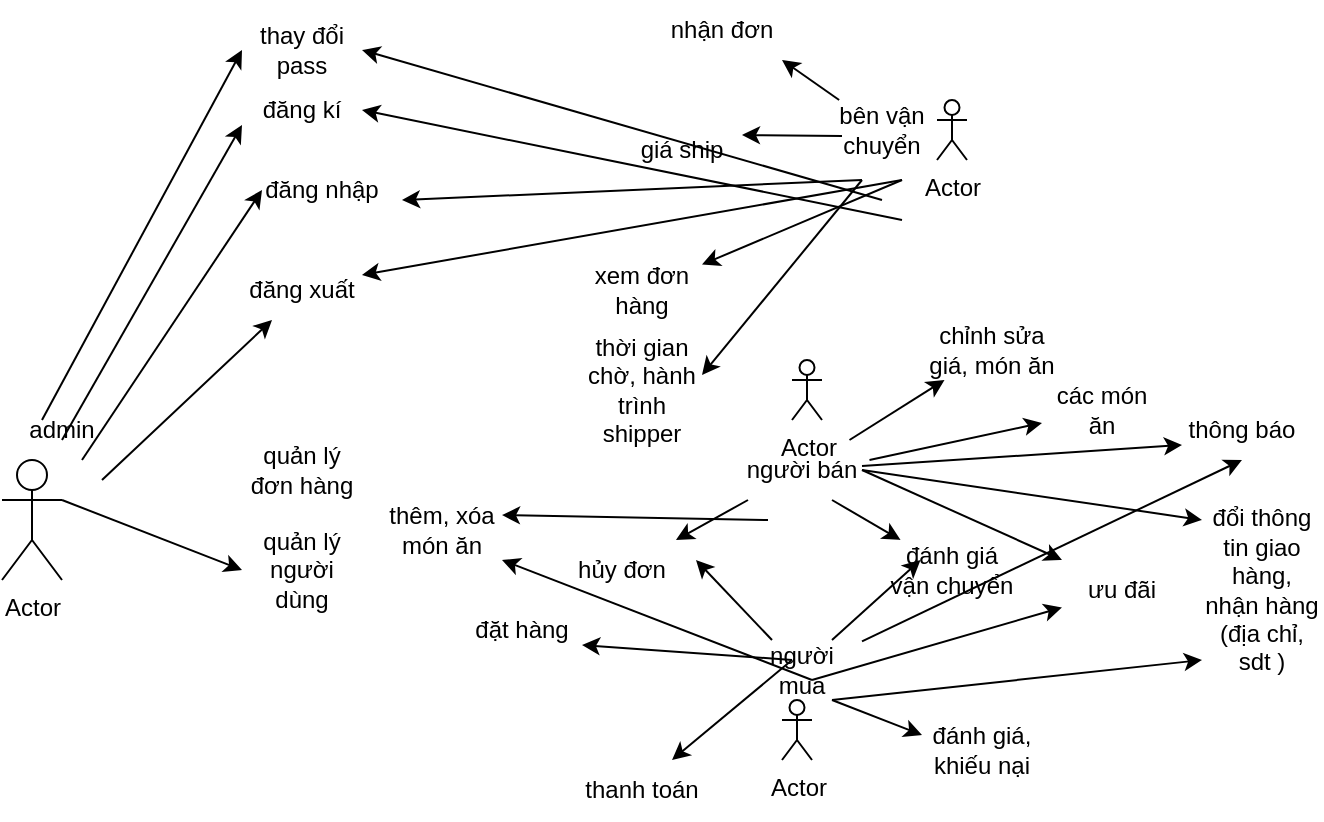 <mxfile version="20.3.0" type="github">
  <diagram id="2Pi7MrgcA7LMCikdGXTz" name="Page-1">
    <mxGraphModel dx="1278" dy="547" grid="1" gridSize="10" guides="1" tooltips="1" connect="1" arrows="1" fold="1" page="1" pageScale="1" pageWidth="850" pageHeight="1100" math="0" shadow="0">
      <root>
        <mxCell id="0" />
        <mxCell id="1" parent="0" />
        <mxCell id="2Qs-Xf4ScOnwQudl3gE1-1" value="admin" style="text;html=1;strokeColor=none;fillColor=none;align=center;verticalAlign=middle;whiteSpace=wrap;rounded=0;" vertex="1" parent="1">
          <mxGeometry x="80" y="210" width="60" height="30" as="geometry" />
        </mxCell>
        <mxCell id="2Qs-Xf4ScOnwQudl3gE1-2" value="bên vận chuyển" style="text;html=1;strokeColor=none;fillColor=none;align=center;verticalAlign=middle;whiteSpace=wrap;rounded=0;" vertex="1" parent="1">
          <mxGeometry x="490" y="60" width="60" height="30" as="geometry" />
        </mxCell>
        <mxCell id="2Qs-Xf4ScOnwQudl3gE1-3" value="người bán" style="text;html=1;strokeColor=none;fillColor=none;align=center;verticalAlign=middle;whiteSpace=wrap;rounded=0;" vertex="1" parent="1">
          <mxGeometry x="450" y="230" width="60" height="30" as="geometry" />
        </mxCell>
        <mxCell id="2Qs-Xf4ScOnwQudl3gE1-4" value="người mua" style="text;html=1;strokeColor=none;fillColor=none;align=center;verticalAlign=middle;whiteSpace=wrap;rounded=0;" vertex="1" parent="1">
          <mxGeometry x="450" y="330" width="60" height="30" as="geometry" />
        </mxCell>
        <mxCell id="2Qs-Xf4ScOnwQudl3gE1-5" value="đăng nhập" style="text;html=1;strokeColor=none;fillColor=none;align=center;verticalAlign=middle;whiteSpace=wrap;rounded=0;" vertex="1" parent="1">
          <mxGeometry x="210" y="90" width="60" height="30" as="geometry" />
        </mxCell>
        <mxCell id="2Qs-Xf4ScOnwQudl3gE1-6" value="đăng xuất" style="text;html=1;strokeColor=none;fillColor=none;align=center;verticalAlign=middle;whiteSpace=wrap;rounded=0;" vertex="1" parent="1">
          <mxGeometry x="200" y="140" width="60" height="30" as="geometry" />
        </mxCell>
        <mxCell id="2Qs-Xf4ScOnwQudl3gE1-7" value="quản lý đơn hàng" style="text;html=1;strokeColor=none;fillColor=none;align=center;verticalAlign=middle;whiteSpace=wrap;rounded=0;" vertex="1" parent="1">
          <mxGeometry x="200" y="230" width="60" height="30" as="geometry" />
        </mxCell>
        <mxCell id="2Qs-Xf4ScOnwQudl3gE1-8" value="quản lý người dùng" style="text;html=1;strokeColor=none;fillColor=none;align=center;verticalAlign=middle;whiteSpace=wrap;rounded=0;" vertex="1" parent="1">
          <mxGeometry x="200" y="280" width="60" height="30" as="geometry" />
        </mxCell>
        <mxCell id="2Qs-Xf4ScOnwQudl3gE1-10" value="các món ăn" style="text;html=1;strokeColor=none;fillColor=none;align=center;verticalAlign=middle;whiteSpace=wrap;rounded=0;" vertex="1" parent="1">
          <mxGeometry x="600" y="200" width="60" height="30" as="geometry" />
        </mxCell>
        <mxCell id="2Qs-Xf4ScOnwQudl3gE1-11" value="giá ship" style="text;html=1;strokeColor=none;fillColor=none;align=center;verticalAlign=middle;whiteSpace=wrap;rounded=0;" vertex="1" parent="1">
          <mxGeometry x="390" y="70" width="60" height="30" as="geometry" />
        </mxCell>
        <mxCell id="2Qs-Xf4ScOnwQudl3gE1-12" value="xem đơn hàng" style="text;html=1;strokeColor=none;fillColor=none;align=center;verticalAlign=middle;whiteSpace=wrap;rounded=0;" vertex="1" parent="1">
          <mxGeometry x="370" y="140" width="60" height="30" as="geometry" />
        </mxCell>
        <mxCell id="2Qs-Xf4ScOnwQudl3gE1-13" value="ưu đãi" style="text;html=1;strokeColor=none;fillColor=none;align=center;verticalAlign=middle;whiteSpace=wrap;rounded=0;" vertex="1" parent="1">
          <mxGeometry x="610" y="290" width="60" height="30" as="geometry" />
        </mxCell>
        <mxCell id="2Qs-Xf4ScOnwQudl3gE1-14" value="đặt hàng" style="text;html=1;strokeColor=none;fillColor=none;align=center;verticalAlign=middle;whiteSpace=wrap;rounded=0;" vertex="1" parent="1">
          <mxGeometry x="310" y="310" width="60" height="30" as="geometry" />
        </mxCell>
        <mxCell id="2Qs-Xf4ScOnwQudl3gE1-15" value="chỉnh sửa giá, món ăn" style="text;html=1;strokeColor=none;fillColor=none;align=center;verticalAlign=middle;whiteSpace=wrap;rounded=0;" vertex="1" parent="1">
          <mxGeometry x="540" y="170" width="70" height="30" as="geometry" />
        </mxCell>
        <mxCell id="2Qs-Xf4ScOnwQudl3gE1-16" value="thêm, xóa món ăn" style="text;html=1;strokeColor=none;fillColor=none;align=center;verticalAlign=middle;whiteSpace=wrap;rounded=0;" vertex="1" parent="1">
          <mxGeometry x="270" y="260" width="60" height="30" as="geometry" />
        </mxCell>
        <mxCell id="2Qs-Xf4ScOnwQudl3gE1-17" value="thanh toán" style="text;html=1;strokeColor=none;fillColor=none;align=center;verticalAlign=middle;whiteSpace=wrap;rounded=0;" vertex="1" parent="1">
          <mxGeometry x="370" y="390" width="60" height="30" as="geometry" />
        </mxCell>
        <mxCell id="2Qs-Xf4ScOnwQudl3gE1-18" value="đánh giá, khiếu nại" style="text;html=1;strokeColor=none;fillColor=none;align=center;verticalAlign=middle;whiteSpace=wrap;rounded=0;" vertex="1" parent="1">
          <mxGeometry x="540" y="370" width="60" height="30" as="geometry" />
        </mxCell>
        <mxCell id="2Qs-Xf4ScOnwQudl3gE1-20" value="thông báo" style="text;html=1;strokeColor=none;fillColor=none;align=center;verticalAlign=middle;whiteSpace=wrap;rounded=0;" vertex="1" parent="1">
          <mxGeometry x="670" y="210" width="60" height="30" as="geometry" />
        </mxCell>
        <mxCell id="2Qs-Xf4ScOnwQudl3gE1-22" value="đăng kí" style="text;html=1;strokeColor=none;fillColor=none;align=center;verticalAlign=middle;whiteSpace=wrap;rounded=0;" vertex="1" parent="1">
          <mxGeometry x="200" y="50" width="60" height="30" as="geometry" />
        </mxCell>
        <mxCell id="2Qs-Xf4ScOnwQudl3gE1-23" value="đổi thông tin giao hàng, nhận hàng (địa chỉ, sdt )" style="text;html=1;strokeColor=none;fillColor=none;align=center;verticalAlign=middle;whiteSpace=wrap;rounded=0;" vertex="1" parent="1">
          <mxGeometry x="680" y="270" width="60" height="70" as="geometry" />
        </mxCell>
        <mxCell id="2Qs-Xf4ScOnwQudl3gE1-24" value="nhận đơn" style="text;html=1;strokeColor=none;fillColor=none;align=center;verticalAlign=middle;whiteSpace=wrap;rounded=0;" vertex="1" parent="1">
          <mxGeometry x="410" y="10" width="60" height="30" as="geometry" />
        </mxCell>
        <mxCell id="2Qs-Xf4ScOnwQudl3gE1-25" value="đánh giá vận chuyển" style="text;html=1;strokeColor=none;fillColor=none;align=center;verticalAlign=middle;whiteSpace=wrap;rounded=0;" vertex="1" parent="1">
          <mxGeometry x="520" y="280" width="70" height="30" as="geometry" />
        </mxCell>
        <mxCell id="2Qs-Xf4ScOnwQudl3gE1-26" value="hủy đơn" style="text;html=1;strokeColor=none;fillColor=none;align=center;verticalAlign=middle;whiteSpace=wrap;rounded=0;" vertex="1" parent="1">
          <mxGeometry x="360" y="280" width="60" height="30" as="geometry" />
        </mxCell>
        <mxCell id="2Qs-Xf4ScOnwQudl3gE1-28" value="thời gian chờ, hành trình shipper" style="text;html=1;strokeColor=none;fillColor=none;align=center;verticalAlign=middle;whiteSpace=wrap;rounded=0;" vertex="1" parent="1">
          <mxGeometry x="370" y="190" width="60" height="30" as="geometry" />
        </mxCell>
        <mxCell id="2Qs-Xf4ScOnwQudl3gE1-30" value="thay đổi pass" style="text;html=1;strokeColor=none;fillColor=none;align=center;verticalAlign=middle;whiteSpace=wrap;rounded=0;" vertex="1" parent="1">
          <mxGeometry x="200" y="20" width="60" height="30" as="geometry" />
        </mxCell>
        <mxCell id="2Qs-Xf4ScOnwQudl3gE1-31" value="" style="endArrow=classic;html=1;rounded=0;entryX=0;entryY=0.5;entryDx=0;entryDy=0;" edge="1" parent="1" target="2Qs-Xf4ScOnwQudl3gE1-30">
          <mxGeometry width="50" height="50" relative="1" as="geometry">
            <mxPoint x="100" y="220" as="sourcePoint" />
            <mxPoint x="150" y="170" as="targetPoint" />
          </mxGeometry>
        </mxCell>
        <mxCell id="2Qs-Xf4ScOnwQudl3gE1-32" value="" style="endArrow=classic;html=1;rounded=0;entryX=0;entryY=0.75;entryDx=0;entryDy=0;" edge="1" parent="1" target="2Qs-Xf4ScOnwQudl3gE1-22">
          <mxGeometry width="50" height="50" relative="1" as="geometry">
            <mxPoint x="110" y="230" as="sourcePoint" />
            <mxPoint x="210" y="45" as="targetPoint" />
          </mxGeometry>
        </mxCell>
        <mxCell id="2Qs-Xf4ScOnwQudl3gE1-33" value="" style="endArrow=classic;html=1;rounded=0;entryX=0;entryY=0.5;entryDx=0;entryDy=0;" edge="1" parent="1" target="2Qs-Xf4ScOnwQudl3gE1-5">
          <mxGeometry width="50" height="50" relative="1" as="geometry">
            <mxPoint x="120" y="240" as="sourcePoint" />
            <mxPoint x="210" y="82.5" as="targetPoint" />
          </mxGeometry>
        </mxCell>
        <mxCell id="2Qs-Xf4ScOnwQudl3gE1-34" value="" style="endArrow=classic;html=1;rounded=0;entryX=0.25;entryY=1;entryDx=0;entryDy=0;" edge="1" parent="1" target="2Qs-Xf4ScOnwQudl3gE1-6">
          <mxGeometry width="50" height="50" relative="1" as="geometry">
            <mxPoint x="130" y="250" as="sourcePoint" />
            <mxPoint x="220" y="115" as="targetPoint" />
          </mxGeometry>
        </mxCell>
        <mxCell id="2Qs-Xf4ScOnwQudl3gE1-35" value="" style="endArrow=classic;html=1;rounded=0;entryX=0;entryY=0.5;entryDx=0;entryDy=0;" edge="1" parent="1" target="2Qs-Xf4ScOnwQudl3gE1-8">
          <mxGeometry width="50" height="50" relative="1" as="geometry">
            <mxPoint x="110" y="260" as="sourcePoint" />
            <mxPoint x="190" y="220" as="targetPoint" />
          </mxGeometry>
        </mxCell>
        <mxCell id="2Qs-Xf4ScOnwQudl3gE1-36" value="Actor" style="shape=umlActor;verticalLabelPosition=bottom;verticalAlign=top;html=1;outlineConnect=0;" vertex="1" parent="1">
          <mxGeometry x="80" y="240" width="30" height="60" as="geometry" />
        </mxCell>
        <mxCell id="2Qs-Xf4ScOnwQudl3gE1-41" value="" style="endArrow=classic;html=1;rounded=0;entryX=1;entryY=1;entryDx=0;entryDy=0;" edge="1" parent="1" source="2Qs-Xf4ScOnwQudl3gE1-2" target="2Qs-Xf4ScOnwQudl3gE1-24">
          <mxGeometry width="50" height="50" relative="1" as="geometry">
            <mxPoint x="440" y="100" as="sourcePoint" />
            <mxPoint x="490" y="50" as="targetPoint" />
          </mxGeometry>
        </mxCell>
        <mxCell id="2Qs-Xf4ScOnwQudl3gE1-42" value="" style="endArrow=classic;html=1;rounded=0;entryX=1;entryY=0.25;entryDx=0;entryDy=0;" edge="1" parent="1" target="2Qs-Xf4ScOnwQudl3gE1-11">
          <mxGeometry width="50" height="50" relative="1" as="geometry">
            <mxPoint x="500" y="78" as="sourcePoint" />
            <mxPoint x="480" y="50" as="targetPoint" />
          </mxGeometry>
        </mxCell>
        <mxCell id="2Qs-Xf4ScOnwQudl3gE1-45" value="" style="endArrow=classic;html=1;rounded=0;" edge="1" parent="1">
          <mxGeometry width="50" height="50" relative="1" as="geometry">
            <mxPoint x="510" y="100" as="sourcePoint" />
            <mxPoint x="280" y="110" as="targetPoint" />
          </mxGeometry>
        </mxCell>
        <mxCell id="2Qs-Xf4ScOnwQudl3gE1-46" value="" style="endArrow=classic;html=1;rounded=0;entryX=1;entryY=0.5;entryDx=0;entryDy=0;" edge="1" parent="1" target="2Qs-Xf4ScOnwQudl3gE1-30">
          <mxGeometry width="50" height="50" relative="1" as="geometry">
            <mxPoint x="520" y="110" as="sourcePoint" />
            <mxPoint x="290" y="120" as="targetPoint" />
          </mxGeometry>
        </mxCell>
        <mxCell id="2Qs-Xf4ScOnwQudl3gE1-47" value="" style="endArrow=classic;html=1;rounded=0;entryX=1;entryY=0.5;entryDx=0;entryDy=0;" edge="1" parent="1" target="2Qs-Xf4ScOnwQudl3gE1-22">
          <mxGeometry width="50" height="50" relative="1" as="geometry">
            <mxPoint x="530" y="120" as="sourcePoint" />
            <mxPoint x="270" y="45" as="targetPoint" />
          </mxGeometry>
        </mxCell>
        <mxCell id="2Qs-Xf4ScOnwQudl3gE1-48" value="" style="endArrow=classic;html=1;rounded=0;entryX=1;entryY=0.25;entryDx=0;entryDy=0;" edge="1" parent="1" target="2Qs-Xf4ScOnwQudl3gE1-6">
          <mxGeometry width="50" height="50" relative="1" as="geometry">
            <mxPoint x="530" y="100" as="sourcePoint" />
            <mxPoint x="270" y="75" as="targetPoint" />
          </mxGeometry>
        </mxCell>
        <mxCell id="2Qs-Xf4ScOnwQudl3gE1-49" value="" style="endArrow=classic;html=1;rounded=0;" edge="1" parent="1" target="2Qs-Xf4ScOnwQudl3gE1-12">
          <mxGeometry width="50" height="50" relative="1" as="geometry">
            <mxPoint x="530" y="100" as="sourcePoint" />
            <mxPoint x="350" y="200" as="targetPoint" />
          </mxGeometry>
        </mxCell>
        <mxCell id="2Qs-Xf4ScOnwQudl3gE1-50" value="" style="endArrow=classic;html=1;rounded=0;exitX=0.75;exitY=1;exitDx=0;exitDy=0;" edge="1" parent="1" source="2Qs-Xf4ScOnwQudl3gE1-3" target="2Qs-Xf4ScOnwQudl3gE1-25">
          <mxGeometry width="50" height="50" relative="1" as="geometry">
            <mxPoint x="300" y="250" as="sourcePoint" />
            <mxPoint x="350" y="200" as="targetPoint" />
          </mxGeometry>
        </mxCell>
        <mxCell id="2Qs-Xf4ScOnwQudl3gE1-51" value="" style="endArrow=classic;html=1;rounded=0;exitX=0.75;exitY=0;exitDx=0;exitDy=0;" edge="1" parent="1" source="2Qs-Xf4ScOnwQudl3gE1-4">
          <mxGeometry width="50" height="50" relative="1" as="geometry">
            <mxPoint x="505" y="270" as="sourcePoint" />
            <mxPoint x="539.286" y="290" as="targetPoint" />
          </mxGeometry>
        </mxCell>
        <mxCell id="2Qs-Xf4ScOnwQudl3gE1-53" value="" style="endArrow=classic;html=1;rounded=0;entryX=1;entryY=0.25;entryDx=0;entryDy=0;" edge="1" parent="1" target="2Qs-Xf4ScOnwQudl3gE1-28">
          <mxGeometry width="50" height="50" relative="1" as="geometry">
            <mxPoint x="510" y="100" as="sourcePoint" />
            <mxPoint x="440" y="152.308" as="targetPoint" />
          </mxGeometry>
        </mxCell>
        <mxCell id="2Qs-Xf4ScOnwQudl3gE1-54" value="" style="endArrow=classic;html=1;rounded=0;" edge="1" parent="1" source="2Qs-Xf4ScOnwQudl3gE1-3" target="2Qs-Xf4ScOnwQudl3gE1-26">
          <mxGeometry width="50" height="50" relative="1" as="geometry">
            <mxPoint x="520" y="110" as="sourcePoint" />
            <mxPoint x="440" y="207.5" as="targetPoint" />
          </mxGeometry>
        </mxCell>
        <mxCell id="2Qs-Xf4ScOnwQudl3gE1-55" value="" style="endArrow=classic;html=1;rounded=0;exitX=0.25;exitY=0;exitDx=0;exitDy=0;" edge="1" parent="1" source="2Qs-Xf4ScOnwQudl3gE1-4">
          <mxGeometry width="50" height="50" relative="1" as="geometry">
            <mxPoint x="463" y="270" as="sourcePoint" />
            <mxPoint x="427" y="290" as="targetPoint" />
          </mxGeometry>
        </mxCell>
        <mxCell id="2Qs-Xf4ScOnwQudl3gE1-56" value="" style="endArrow=classic;html=1;rounded=0;exitX=0.25;exitY=0;exitDx=0;exitDy=0;entryX=0.75;entryY=0;entryDx=0;entryDy=0;" edge="1" parent="1" target="2Qs-Xf4ScOnwQudl3gE1-17">
          <mxGeometry width="50" height="50" relative="1" as="geometry">
            <mxPoint x="475" y="340" as="sourcePoint" />
            <mxPoint x="437" y="300" as="targetPoint" />
          </mxGeometry>
        </mxCell>
        <mxCell id="2Qs-Xf4ScOnwQudl3gE1-57" value="" style="endArrow=classic;html=1;rounded=0;exitX=0.25;exitY=0;exitDx=0;exitDy=0;" edge="1" parent="1" target="2Qs-Xf4ScOnwQudl3gE1-13">
          <mxGeometry width="50" height="50" relative="1" as="geometry">
            <mxPoint x="485" y="350" as="sourcePoint" />
            <mxPoint x="425" y="400" as="targetPoint" />
          </mxGeometry>
        </mxCell>
        <mxCell id="2Qs-Xf4ScOnwQudl3gE1-58" value="" style="endArrow=classic;html=1;rounded=0;exitX=1;exitY=0.5;exitDx=0;exitDy=0;entryX=0;entryY=0;entryDx=0;entryDy=0;" edge="1" parent="1" source="2Qs-Xf4ScOnwQudl3gE1-3" target="2Qs-Xf4ScOnwQudl3gE1-13">
          <mxGeometry width="50" height="50" relative="1" as="geometry">
            <mxPoint x="530" y="250" as="sourcePoint" />
            <mxPoint x="539.286" y="290" as="targetPoint" />
          </mxGeometry>
        </mxCell>
        <mxCell id="2Qs-Xf4ScOnwQudl3gE1-59" value="" style="endArrow=classic;html=1;rounded=0;exitX=0.25;exitY=0;exitDx=0;exitDy=0;entryX=0;entryY=0.25;entryDx=0;entryDy=0;" edge="1" parent="1" target="2Qs-Xf4ScOnwQudl3gE1-18">
          <mxGeometry width="50" height="50" relative="1" as="geometry">
            <mxPoint x="495" y="360" as="sourcePoint" />
            <mxPoint x="620" y="323.71" as="targetPoint" />
          </mxGeometry>
        </mxCell>
        <mxCell id="2Qs-Xf4ScOnwQudl3gE1-60" value="" style="endArrow=classic;html=1;rounded=0;" edge="1" parent="1" source="2Qs-Xf4ScOnwQudl3gE1-3" target="2Qs-Xf4ScOnwQudl3gE1-15">
          <mxGeometry width="50" height="50" relative="1" as="geometry">
            <mxPoint x="520" y="255" as="sourcePoint" />
            <mxPoint x="620" y="300" as="targetPoint" />
          </mxGeometry>
        </mxCell>
        <mxCell id="2Qs-Xf4ScOnwQudl3gE1-61" value="" style="endArrow=classic;html=1;rounded=0;exitX=0.25;exitY=0;exitDx=0;exitDy=0;entryX=1;entryY=0.75;entryDx=0;entryDy=0;" edge="1" parent="1" target="2Qs-Xf4ScOnwQudl3gE1-14">
          <mxGeometry width="50" height="50" relative="1" as="geometry">
            <mxPoint x="475" y="340" as="sourcePoint" />
            <mxPoint x="437" y="300" as="targetPoint" />
          </mxGeometry>
        </mxCell>
        <mxCell id="2Qs-Xf4ScOnwQudl3gE1-63" value="" style="endArrow=classic;html=1;rounded=0;entryX=1;entryY=0.25;entryDx=0;entryDy=0;" edge="1" parent="1" target="2Qs-Xf4ScOnwQudl3gE1-16">
          <mxGeometry width="50" height="50" relative="1" as="geometry">
            <mxPoint x="463" y="270" as="sourcePoint" />
            <mxPoint x="427" y="290" as="targetPoint" />
          </mxGeometry>
        </mxCell>
        <mxCell id="2Qs-Xf4ScOnwQudl3gE1-64" value="" style="endArrow=classic;html=1;rounded=0;exitX=0.25;exitY=0;exitDx=0;exitDy=0;entryX=1;entryY=1;entryDx=0;entryDy=0;" edge="1" parent="1" target="2Qs-Xf4ScOnwQudl3gE1-16">
          <mxGeometry width="50" height="50" relative="1" as="geometry">
            <mxPoint x="485" y="350" as="sourcePoint" />
            <mxPoint x="380" y="342.5" as="targetPoint" />
          </mxGeometry>
        </mxCell>
        <mxCell id="2Qs-Xf4ScOnwQudl3gE1-65" value="" style="endArrow=classic;html=1;rounded=0;exitX=1;exitY=0.5;exitDx=0;exitDy=0;entryX=0;entryY=0;entryDx=0;entryDy=0;" edge="1" parent="1" source="2Qs-Xf4ScOnwQudl3gE1-3" target="2Qs-Xf4ScOnwQudl3gE1-23">
          <mxGeometry width="50" height="50" relative="1" as="geometry">
            <mxPoint x="520" y="255" as="sourcePoint" />
            <mxPoint x="620" y="300" as="targetPoint" />
          </mxGeometry>
        </mxCell>
        <mxCell id="2Qs-Xf4ScOnwQudl3gE1-66" value="" style="endArrow=classic;html=1;rounded=0;exitX=0.25;exitY=0;exitDx=0;exitDy=0;entryX=0;entryY=1;entryDx=0;entryDy=0;" edge="1" parent="1" target="2Qs-Xf4ScOnwQudl3gE1-23">
          <mxGeometry width="50" height="50" relative="1" as="geometry">
            <mxPoint x="495" y="360" as="sourcePoint" />
            <mxPoint x="620" y="323.71" as="targetPoint" />
          </mxGeometry>
        </mxCell>
        <mxCell id="2Qs-Xf4ScOnwQudl3gE1-67" value="" style="endArrow=classic;html=1;rounded=0;" edge="1" parent="1" target="2Qs-Xf4ScOnwQudl3gE1-10">
          <mxGeometry width="50" height="50" relative="1" as="geometry">
            <mxPoint x="513.75" y="240" as="sourcePoint" />
            <mxPoint x="561.25" y="210" as="targetPoint" />
          </mxGeometry>
        </mxCell>
        <mxCell id="2Qs-Xf4ScOnwQudl3gE1-68" value="" style="endArrow=classic;html=1;rounded=0;entryX=0.5;entryY=1;entryDx=0;entryDy=0;" edge="1" parent="1" source="2Qs-Xf4ScOnwQudl3gE1-4" target="2Qs-Xf4ScOnwQudl3gE1-20">
          <mxGeometry width="50" height="50" relative="1" as="geometry">
            <mxPoint x="470" y="370" as="sourcePoint" />
            <mxPoint x="520" y="320" as="targetPoint" />
          </mxGeometry>
        </mxCell>
        <mxCell id="2Qs-Xf4ScOnwQudl3gE1-69" value="" style="endArrow=classic;html=1;rounded=0;entryX=0;entryY=0.75;entryDx=0;entryDy=0;" edge="1" parent="1" source="2Qs-Xf4ScOnwQudl3gE1-3" target="2Qs-Xf4ScOnwQudl3gE1-20">
          <mxGeometry width="50" height="50" relative="1" as="geometry">
            <mxPoint x="520" y="340.682" as="sourcePoint" />
            <mxPoint x="710" y="250" as="targetPoint" />
          </mxGeometry>
        </mxCell>
        <mxCell id="2Qs-Xf4ScOnwQudl3gE1-70" value="Actor" style="shape=umlActor;verticalLabelPosition=bottom;verticalAlign=top;html=1;outlineConnect=0;" vertex="1" parent="1">
          <mxGeometry x="547.5" y="60" width="15" height="30" as="geometry" />
        </mxCell>
        <mxCell id="2Qs-Xf4ScOnwQudl3gE1-71" value="Actor" style="shape=umlActor;verticalLabelPosition=bottom;verticalAlign=top;html=1;outlineConnect=0;" vertex="1" parent="1">
          <mxGeometry x="475" y="190" width="15" height="30" as="geometry" />
        </mxCell>
        <mxCell id="2Qs-Xf4ScOnwQudl3gE1-72" value="Actor" style="shape=umlActor;verticalLabelPosition=bottom;verticalAlign=top;html=1;outlineConnect=0;" vertex="1" parent="1">
          <mxGeometry x="470" y="360" width="15" height="30" as="geometry" />
        </mxCell>
      </root>
    </mxGraphModel>
  </diagram>
</mxfile>
